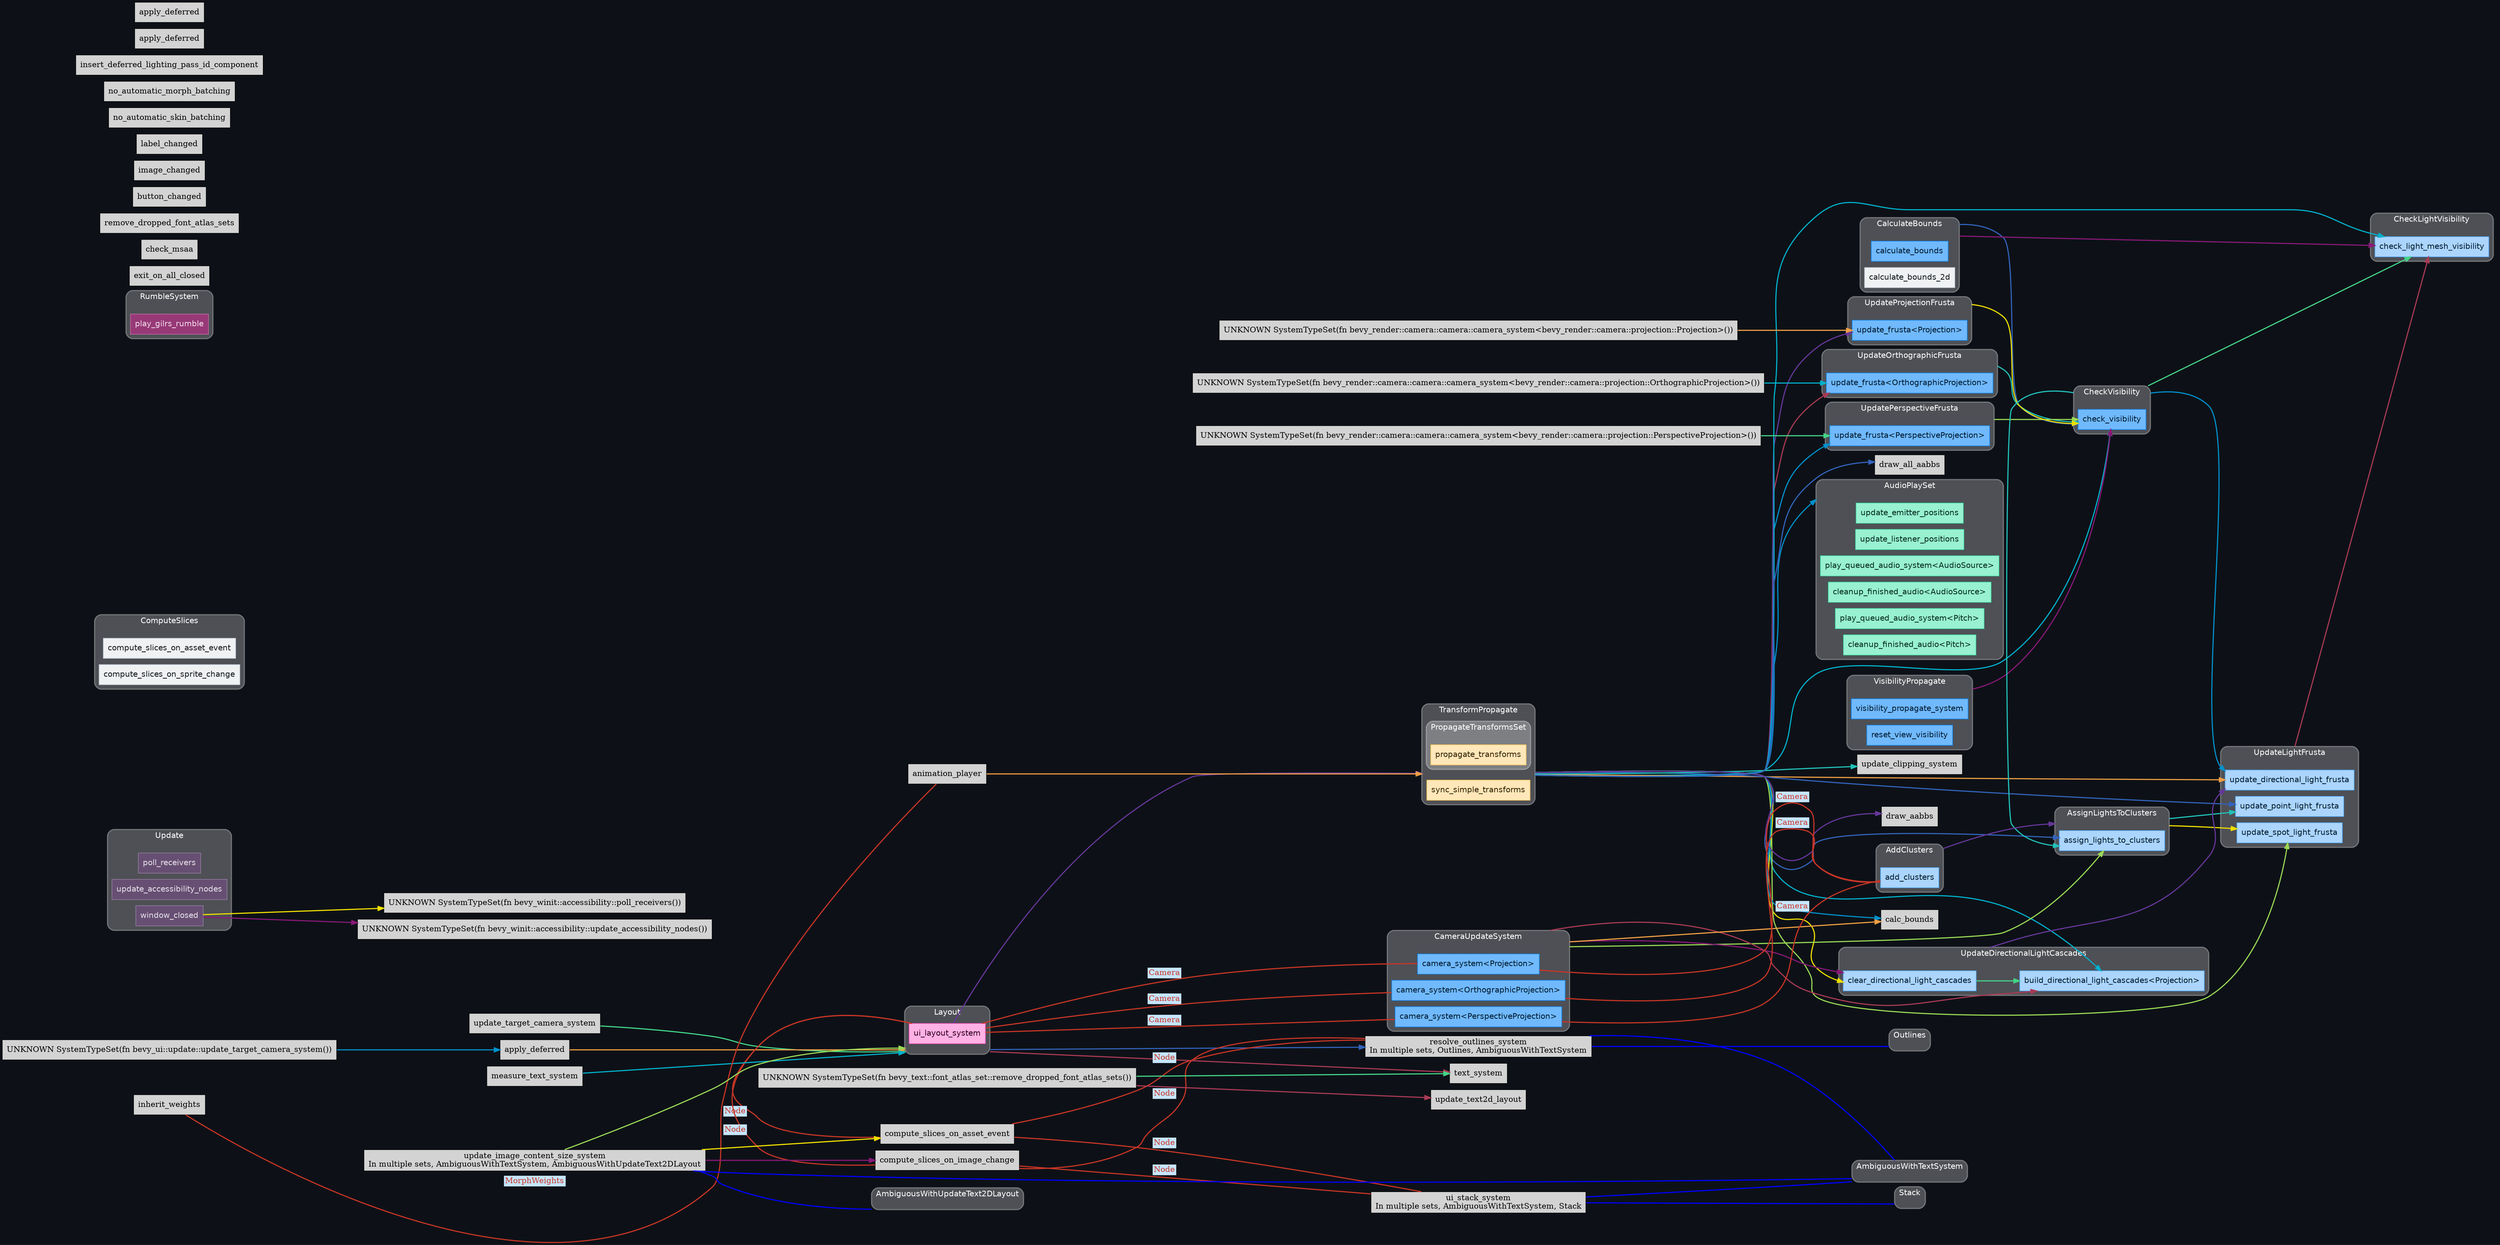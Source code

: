 digraph "" {
	"compound"="true";
	"splines"="spline";
	"rankdir"="LR";
	"bgcolor"="#0d1117";
	"fontname"="Helvetica";
	"nodesep"="0.15";
	edge ["penwidth"="2"];
	node ["shape"="box", "style"="filled"];
	subgraph "clusternode_Set(1)" {
		"style"="rounded,filled";
		"label"="TransformPropagate";
		"tooltip"="TransformPropagate";
		"fillcolor"="#ffffff44";
		"fontcolor"="#ffffff";
		"color"="#ffffff50";
		"penwidth"="2";
		"set_marker_node_Set(1)" ["style"="invis", "label"="", "height"="0", "shape"="point"]
		subgraph "clusternode_Set(0)" {
			"style"="rounded,filled";
			"label"="PropagateTransformsSet";
			"tooltip"="PropagateTransformsSet";
			"fillcolor"="#ffffff44";
			"fontcolor"="#ffffff";
			"color"="#ffffff50";
			"penwidth"="2";
			"set_marker_node_Set(0)" ["style"="invis", "label"="", "height"="0", "shape"="point"]
			"node_System(1)" ["label"="propagate_transforms", "tooltip"="bevy_transform::systems::propagate_transforms", "fillcolor"="#ffe7b9", "fontname"="Helvetica", "fontcolor"="#322100", "color"="#ffc453", "penwidth"="1"]
		}
		
		"node_System(0)" ["label"="sync_simple_transforms", "tooltip"="bevy_transform::systems::sync_simple_transforms", "fillcolor"="#ffe7b9", "fontname"="Helvetica", "fontcolor"="#322100", "color"="#ffc453", "penwidth"="1"]
	}
	
	subgraph "clusternode_Set(6)" {
		"style"="rounded,filled";
		"label"="Update";
		"tooltip"="Update";
		"fillcolor"="#ffffff44";
		"fontcolor"="#ffffff";
		"color"="#ffffff50";
		"penwidth"="2";
		"set_marker_node_Set(6)" ["style"="invis", "label"="", "height"="0", "shape"="point"]
		"node_System(3)" ["label"="poll_receivers", "tooltip"="bevy_winit::accessibility::poll_receivers", "fillcolor"="#664f72", "fontname"="Helvetica", "fontcolor"="#e6e0ea", "color"="#9980a6", "penwidth"="1"]
		"node_System(4)" ["label"="update_accessibility_nodes", "tooltip"="bevy_winit::accessibility::update_accessibility_nodes", "fillcolor"="#664f72", "fontname"="Helvetica", "fontcolor"="#e6e0ea", "color"="#9980a6", "penwidth"="1"]
		"node_System(5)" ["label"="window_closed", "tooltip"="bevy_winit::accessibility::window_closed", "fillcolor"="#664f72", "fontname"="Helvetica", "fontcolor"="#e6e0ea", "color"="#9980a6", "penwidth"="1"]
	}
	
	subgraph "clusternode_Set(10)" {
		"style"="rounded,filled";
		"label"="CameraUpdateSystem";
		"tooltip"="CameraUpdateSystem";
		"fillcolor"="#ffffff44";
		"fontcolor"="#ffffff";
		"color"="#ffffff50";
		"penwidth"="2";
		"set_marker_node_Set(10)" ["style"="invis", "label"="", "height"="0", "shape"="point"]
		"node_System(6)" ["label"="camera_system<Projection>", "tooltip"="bevy_render::camera::camera::camera_system<bevy_render::camera::projection::Projection>", "fillcolor"="#70b9fc", "fontname"="Helvetica", "fontcolor"="#011a31", "color"="#0c88f9", "penwidth"="1"]
		"node_System(7)" ["label"="camera_system<OrthographicProjection>", "tooltip"="bevy_render::camera::camera::camera_system<bevy_render::camera::projection::OrthographicProjection>", "fillcolor"="#70b9fc", "fontname"="Helvetica", "fontcolor"="#011a31", "color"="#0c88f9", "penwidth"="1"]
		"node_System(8)" ["label"="camera_system<PerspectiveProjection>", "tooltip"="bevy_render::camera::camera::camera_system<bevy_render::camera::projection::PerspectiveProjection>", "fillcolor"="#70b9fc", "fontname"="Helvetica", "fontcolor"="#011a31", "color"="#0c88f9", "penwidth"="1"]
	}
	
	subgraph "clusternode_Set(14)" {
		"style"="rounded,filled";
		"label"="CalculateBounds";
		"tooltip"="CalculateBounds";
		"fillcolor"="#ffffff44";
		"fontcolor"="#ffffff";
		"color"="#ffffff50";
		"penwidth"="2";
		"set_marker_node_Set(14)" ["style"="invis", "label"="", "height"="0", "shape"="point"]
		"node_System(9)" ["label"="calculate_bounds", "tooltip"="bevy_render::view::visibility::calculate_bounds", "fillcolor"="#70b9fc", "fontname"="Helvetica", "fontcolor"="#011a31", "color"="#0c88f9", "penwidth"="1"]
		"node_System(18)" ["label"="calculate_bounds_2d", "tooltip"="bevy_sprite::calculate_bounds_2d", "fillcolor"="#eff1f3", "fontname"="Helvetica", "fontcolor"="#15191d", "color"="#b4bec7", "penwidth"="1"]
	}
	
	subgraph "clusternode_Set(16)" {
		"style"="rounded,filled";
		"label"="UpdateOrthographicFrusta";
		"tooltip"="UpdateOrthographicFrusta";
		"fillcolor"="#ffffff44";
		"fontcolor"="#ffffff";
		"color"="#ffffff50";
		"penwidth"="2";
		"set_marker_node_Set(16)" ["style"="invis", "label"="", "height"="0", "shape"="point"]
		"node_System(10)" ["label"="update_frusta<OrthographicProjection>", "tooltip"="bevy_render::view::visibility::update_frusta<bevy_render::camera::projection::OrthographicProjection>", "fillcolor"="#70b9fc", "fontname"="Helvetica", "fontcolor"="#011a31", "color"="#0c88f9", "penwidth"="1"]
	}
	
	subgraph "clusternode_Set(19)" {
		"style"="rounded,filled";
		"label"="UpdatePerspectiveFrusta";
		"tooltip"="UpdatePerspectiveFrusta";
		"fillcolor"="#ffffff44";
		"fontcolor"="#ffffff";
		"color"="#ffffff50";
		"penwidth"="2";
		"set_marker_node_Set(19)" ["style"="invis", "label"="", "height"="0", "shape"="point"]
		"node_System(11)" ["label"="update_frusta<PerspectiveProjection>", "tooltip"="bevy_render::view::visibility::update_frusta<bevy_render::camera::projection::PerspectiveProjection>", "fillcolor"="#70b9fc", "fontname"="Helvetica", "fontcolor"="#011a31", "color"="#0c88f9", "penwidth"="1"]
	}
	
	subgraph "clusternode_Set(20)" {
		"style"="rounded,filled";
		"label"="UpdateProjectionFrusta";
		"tooltip"="UpdateProjectionFrusta";
		"fillcolor"="#ffffff44";
		"fontcolor"="#ffffff";
		"color"="#ffffff50";
		"penwidth"="2";
		"set_marker_node_Set(20)" ["style"="invis", "label"="", "height"="0", "shape"="point"]
		"node_System(12)" ["label"="update_frusta<Projection>", "tooltip"="bevy_render::view::visibility::update_frusta<bevy_render::camera::projection::Projection>", "fillcolor"="#70b9fc", "fontname"="Helvetica", "fontcolor"="#011a31", "color"="#0c88f9", "penwidth"="1"]
	}
	
	subgraph "clusternode_Set(22)" {
		"style"="rounded,filled";
		"label"="VisibilityPropagate";
		"tooltip"="VisibilityPropagate";
		"fillcolor"="#ffffff44";
		"fontcolor"="#ffffff";
		"color"="#ffffff50";
		"penwidth"="2";
		"set_marker_node_Set(22)" ["style"="invis", "label"="", "height"="0", "shape"="point"]
		"node_System(13)" ["label"="visibility_propagate_system", "tooltip"="bevy_render::view::visibility::visibility_propagate_system", "fillcolor"="#70b9fc", "fontname"="Helvetica", "fontcolor"="#011a31", "color"="#0c88f9", "penwidth"="1"]
		"node_System(14)" ["label"="reset_view_visibility", "tooltip"="bevy_render::view::visibility::reset_view_visibility", "fillcolor"="#70b9fc", "fontname"="Helvetica", "fontcolor"="#011a31", "color"="#0c88f9", "penwidth"="1"]
	}
	
	subgraph "clusternode_Set(25)" {
		"style"="rounded,filled";
		"label"="CheckVisibility";
		"tooltip"="CheckVisibility";
		"fillcolor"="#ffffff44";
		"fontcolor"="#ffffff";
		"color"="#ffffff50";
		"penwidth"="2";
		"set_marker_node_Set(25)" ["style"="invis", "label"="", "height"="0", "shape"="point"]
		"node_System(15)" ["label"="check_visibility", "tooltip"="bevy_render::view::visibility::check_visibility", "fillcolor"="#70b9fc", "fontname"="Helvetica", "fontcolor"="#011a31", "color"="#0c88f9", "penwidth"="1"]
	}
	
	subgraph "clusternode_Set(30)" {
		"style"="rounded,filled";
		"label"="ComputeSlices";
		"tooltip"="ComputeSlices";
		"fillcolor"="#ffffff44";
		"fontcolor"="#ffffff";
		"color"="#ffffff50";
		"penwidth"="2";
		"set_marker_node_Set(30)" ["style"="invis", "label"="", "height"="0", "shape"="point"]
		"node_System(19)" ["label"="compute_slices_on_asset_event", "tooltip"="bevy_sprite::texture_slice::computed_slices::compute_slices_on_asset_event", "fillcolor"="#eff1f3", "fontname"="Helvetica", "fontcolor"="#15191d", "color"="#b4bec7", "penwidth"="1"]
		"node_System(20)" ["label"="compute_slices_on_sprite_change", "tooltip"="bevy_sprite::texture_slice::computed_slices::compute_slices_on_sprite_change", "fillcolor"="#eff1f3", "fontname"="Helvetica", "fontcolor"="#15191d", "color"="#b4bec7", "penwidth"="1"]
	}
	
	subgraph "clusternode_Set(35)" {
		"style"="rounded,filled";
		"label"="Layout";
		"tooltip"="Layout";
		"fillcolor"="#ffffff44";
		"fontcolor"="#ffffff";
		"color"="#ffffff50";
		"penwidth"="2";
		"set_marker_node_Set(35)" ["style"="invis", "label"="", "height"="0", "shape"="point"]
		"node_System(25)" ["label"="ui_layout_system", "tooltip"="bevy_ui::layout::ui_layout_system", "fillcolor"="#ffb1e5", "fontname"="Helvetica", "fontcolor"="#320021", "color"="#ff4bc2", "penwidth"="1"]
	}
	
	subgraph "clusternode_Set(39)" {
		"style"="rounded,filled";
		"label"="Outlines";
		"tooltip"="Outlines";
		"fillcolor"="#ffffff44";
		"fontcolor"="#ffffff";
		"color"="#ffffff50";
		"penwidth"="2";
		"set_marker_node_Set(39)" ["style"="invis", "label"="", "height"="0", "shape"="point"]
	}
	
	subgraph "clusternode_Set(40)" {
		"style"="rounded,filled";
		"label"="AmbiguousWithTextSystem";
		"tooltip"="AmbiguousWithTextSystem";
		"fillcolor"="#ffffff44";
		"fontcolor"="#ffffff";
		"color"="#ffffff50";
		"penwidth"="2";
		"set_marker_node_Set(40)" ["style"="invis", "label"="", "height"="0", "shape"="point"]
	}
	
	subgraph "clusternode_Set(43)" {
		"style"="rounded,filled";
		"label"="Stack";
		"tooltip"="Stack";
		"fillcolor"="#ffffff44";
		"fontcolor"="#ffffff";
		"color"="#ffffff50";
		"penwidth"="2";
		"set_marker_node_Set(43)" ["style"="invis", "label"="", "height"="0", "shape"="point"]
	}
	
	subgraph "clusternode_Set(45)" {
		"style"="rounded,filled";
		"label"="AmbiguousWithUpdateText2DLayout";
		"tooltip"="AmbiguousWithUpdateText2DLayout";
		"fillcolor"="#ffffff44";
		"fontcolor"="#ffffff";
		"color"="#ffffff50";
		"penwidth"="2";
		"set_marker_node_Set(45)" ["style"="invis", "label"="", "height"="0", "shape"="point"]
	}
	
	subgraph "clusternode_Set(56)" {
		"style"="rounded,filled";
		"label"="AddClusters";
		"tooltip"="AddClusters";
		"fillcolor"="#ffffff44";
		"fontcolor"="#ffffff";
		"color"="#ffffff50";
		"penwidth"="2";
		"set_marker_node_Set(56)" ["style"="invis", "label"="", "height"="0", "shape"="point"]
		"node_System(40)" ["label"="add_clusters", "tooltip"="bevy_pbr::light::add_clusters", "fillcolor"="#abd5fc", "fontname"="Helvetica", "fontcolor"="#011a31", "color"="#48a3f8", "penwidth"="1"]
	}
	
	subgraph "clusternode_Set(57)" {
		"style"="rounded,filled";
		"label"="AssignLightsToClusters";
		"tooltip"="AssignLightsToClusters";
		"fillcolor"="#ffffff44";
		"fontcolor"="#ffffff";
		"color"="#ffffff50";
		"penwidth"="2";
		"set_marker_node_Set(57)" ["style"="invis", "label"="", "height"="0", "shape"="point"]
		"node_System(41)" ["label"="assign_lights_to_clusters", "tooltip"="bevy_pbr::light::assign_lights_to_clusters", "fillcolor"="#abd5fc", "fontname"="Helvetica", "fontcolor"="#011a31", "color"="#48a3f8", "penwidth"="1"]
	}
	
	subgraph "clusternode_Set(61)" {
		"style"="rounded,filled";
		"label"="UpdateDirectionalLightCascades";
		"tooltip"="UpdateDirectionalLightCascades";
		"fillcolor"="#ffffff44";
		"fontcolor"="#ffffff";
		"color"="#ffffff50";
		"penwidth"="2";
		"set_marker_node_Set(61)" ["style"="invis", "label"="", "height"="0", "shape"="point"]
		"node_System(42)" ["label"="clear_directional_light_cascades", "tooltip"="bevy_pbr::light::clear_directional_light_cascades", "fillcolor"="#abd5fc", "fontname"="Helvetica", "fontcolor"="#011a31", "color"="#48a3f8", "penwidth"="1"]
		"node_System(43)" ["label"="build_directional_light_cascades<Projection>", "tooltip"="bevy_pbr::light::build_directional_light_cascades<bevy_render::camera::projection::Projection>", "fillcolor"="#abd5fc", "fontname"="Helvetica", "fontcolor"="#011a31", "color"="#48a3f8", "penwidth"="1"]
	}
	
	subgraph "clusternode_Set(64)" {
		"style"="rounded,filled";
		"label"="UpdateLightFrusta";
		"tooltip"="UpdateLightFrusta";
		"fillcolor"="#ffffff44";
		"fontcolor"="#ffffff";
		"color"="#ffffff50";
		"penwidth"="2";
		"set_marker_node_Set(64)" ["style"="invis", "label"="", "height"="0", "shape"="point"]
		"node_System(44)" ["label"="update_directional_light_frusta", "tooltip"="bevy_pbr::light::update_directional_light_frusta", "fillcolor"="#abd5fc", "fontname"="Helvetica", "fontcolor"="#011a31", "color"="#48a3f8", "penwidth"="1"]
		"node_System(45)" ["label"="update_point_light_frusta", "tooltip"="bevy_pbr::light::update_point_light_frusta", "fillcolor"="#abd5fc", "fontname"="Helvetica", "fontcolor"="#011a31", "color"="#48a3f8", "penwidth"="1"]
		"node_System(46)" ["label"="update_spot_light_frusta", "tooltip"="bevy_pbr::light::update_spot_light_frusta", "fillcolor"="#abd5fc", "fontname"="Helvetica", "fontcolor"="#011a31", "color"="#48a3f8", "penwidth"="1"]
	}
	
	subgraph "clusternode_Set(68)" {
		"style"="rounded,filled";
		"label"="CheckLightVisibility";
		"tooltip"="CheckLightVisibility";
		"fillcolor"="#ffffff44";
		"fontcolor"="#ffffff";
		"color"="#ffffff50";
		"penwidth"="2";
		"set_marker_node_Set(68)" ["style"="invis", "label"="", "height"="0", "shape"="point"]
		"node_System(47)" ["label"="check_light_mesh_visibility", "tooltip"="bevy_pbr::light::check_light_mesh_visibility", "fillcolor"="#abd5fc", "fontname"="Helvetica", "fontcolor"="#011a31", "color"="#48a3f8", "penwidth"="1"]
	}
	
	subgraph "clusternode_Set(70)" {
		"style"="rounded,filled";
		"label"="AudioPlaySet";
		"tooltip"="AudioPlaySet";
		"fillcolor"="#ffffff44";
		"fontcolor"="#ffffff";
		"color"="#ffffff50";
		"penwidth"="2";
		"set_marker_node_Set(70)" ["style"="invis", "label"="", "height"="0", "shape"="point"]
		"node_System(49)" ["label"="update_emitter_positions", "tooltip"="bevy_audio::audio_output::update_emitter_positions", "fillcolor"="#98f1d1", "fontname"="Helvetica", "fontcolor"="#062c1e", "color"="#3ee4a8", "penwidth"="1"]
		"node_System(50)" ["label"="update_listener_positions", "tooltip"="bevy_audio::audio_output::update_listener_positions", "fillcolor"="#98f1d1", "fontname"="Helvetica", "fontcolor"="#062c1e", "color"="#3ee4a8", "penwidth"="1"]
		"node_System(51)" ["label"="play_queued_audio_system<AudioSource>", "tooltip"="bevy_audio::audio_output::play_queued_audio_system<bevy_audio::audio_source::AudioSource>", "fillcolor"="#98f1d1", "fontname"="Helvetica", "fontcolor"="#062c1e", "color"="#3ee4a8", "penwidth"="1"]
		"node_System(52)" ["label"="cleanup_finished_audio<AudioSource>", "tooltip"="bevy_audio::audio_output::cleanup_finished_audio<bevy_audio::audio_source::AudioSource>", "fillcolor"="#98f1d1", "fontname"="Helvetica", "fontcolor"="#062c1e", "color"="#3ee4a8", "penwidth"="1"]
		"node_System(53)" ["label"="play_queued_audio_system<Pitch>", "tooltip"="bevy_audio::audio_output::play_queued_audio_system<bevy_audio::pitch::Pitch>", "fillcolor"="#98f1d1", "fontname"="Helvetica", "fontcolor"="#062c1e", "color"="#3ee4a8", "penwidth"="1"]
		"node_System(54)" ["label"="cleanup_finished_audio<Pitch>", "tooltip"="bevy_audio::audio_output::cleanup_finished_audio<bevy_audio::pitch::Pitch>", "fillcolor"="#98f1d1", "fontname"="Helvetica", "fontcolor"="#062c1e", "color"="#3ee4a8", "penwidth"="1"]
	}
	
	subgraph "clusternode_Set(78)" {
		"style"="rounded,filled";
		"label"="RumbleSystem";
		"tooltip"="RumbleSystem";
		"fillcolor"="#ffffff44";
		"fontcolor"="#ffffff";
		"color"="#ffffff50";
		"penwidth"="2";
		"set_marker_node_Set(78)" ["style"="invis", "label"="", "height"="0", "shape"="point"]
		"node_System(55)" ["label"="play_gilrs_rumble", "tooltip"="bevy_gilrs::rumble::play_gilrs_rumble", "fillcolor"="#973977", "fontname"="Helvetica", "fontcolor"="#f1d9e9", "color"="#c86da9", "penwidth"="1"]
	}
	
	"node_System(2)" ["label"="exit_on_all_closed", "tooltip"="bevy_window::system::exit_on_all_closed"]
	"node_System(16)" ["label"="inherit_weights", "tooltip"="bevy_render::mesh::morph::inherit_weights"]
	"node_System(17)" ["label"="check_msaa", "tooltip"="bevy_core_pipeline::core_3d::check_msaa"]
	"node_System(21)" ["label"="update_text2d_layout", "tooltip"="bevy_text::text2d::update_text2d_layout"]
	"node_System(22)" ["label"="remove_dropped_font_atlas_sets", "tooltip"="bevy_text::font_atlas_set::remove_dropped_font_atlas_sets"]
	"node_System(23)" ["label"="update_target_camera_system", "tooltip"="bevy_ui::update::update_target_camera_system"]
	"node_System(24)" ["label"="apply_deferred", "tooltip"="bevy_ecs::schedule::executor::apply_deferred"]
	"node_System(28)" ["label"="update_clipping_system", "tooltip"="bevy_ui::update::update_clipping_system"]
	"node_System(30)" ["label"="compute_slices_on_asset_event", "tooltip"="bevy_ui::texture_slice::compute_slices_on_asset_event"]
	"node_System(31)" ["label"="compute_slices_on_image_change", "tooltip"="bevy_ui::texture_slice::compute_slices_on_image_change"]
	"node_System(32)" ["label"="measure_text_system", "tooltip"="bevy_ui::widget::text::measure_text_system"]
	"node_System(33)" ["label"="text_system", "tooltip"="bevy_ui::widget::text::text_system"]
	"node_System(34)" ["label"="calc_bounds", "tooltip"="bevy_ui::accessibility::calc_bounds"]
	"node_System(35)" ["label"="button_changed", "tooltip"="bevy_ui::accessibility::button_changed"]
	"node_System(36)" ["label"="image_changed", "tooltip"="bevy_ui::accessibility::image_changed"]
	"node_System(37)" ["label"="label_changed", "tooltip"="bevy_ui::accessibility::label_changed"]
	"node_System(38)" ["label"="no_automatic_skin_batching", "tooltip"="bevy_pbr::render::skin::no_automatic_skin_batching"]
	"node_System(39)" ["label"="no_automatic_morph_batching", "tooltip"="bevy_pbr::render::morph::no_automatic_morph_batching"]
	"node_System(48)" ["label"="insert_deferred_lighting_pass_id_component", "tooltip"="bevy_pbr::deferred::insert_deferred_lighting_pass_id_component"]
	"node_System(56)" ["label"="animation_player", "tooltip"="bevy_animation::animation_player"]
	"node_System(57)" ["label"="draw_aabbs", "tooltip"="bevy_gizmos::aabb::draw_aabbs"]
	"node_System(58)" ["label"="draw_all_aabbs", "tooltip"="bevy_gizmos::aabb::draw_all_aabbs"]
	"node_System(59)" ["label"="apply_deferred", "tooltip"="bevy_ecs::schedule::executor::apply_deferred"]
	"node_System(60)" ["label"="apply_deferred", "tooltip"="bevy_ecs::schedule::executor::apply_deferred"]
	"node_System(26)" -> "set_marker_node_Set(39)" ["dir"="none", "color"="blue", "lhead"="clusternode_Set(39)"]
	"node_System(26)" -> "set_marker_node_Set(40)" ["dir"="none", "color"="blue", "lhead"="clusternode_Set(40)"]
	"node_System(26)" ["label"="resolve_outlines_system
In multiple sets, Outlines, AmbiguousWithTextSystem", "tooltip"="bevy_ui::layout::resolve_outlines_system"]
	"node_System(27)" -> "set_marker_node_Set(40)" ["dir"="none", "color"="blue", "lhead"="clusternode_Set(40)"]
	"node_System(27)" -> "set_marker_node_Set(43)" ["dir"="none", "color"="blue", "lhead"="clusternode_Set(43)"]
	"node_System(27)" ["label"="ui_stack_system
In multiple sets, AmbiguousWithTextSystem, Stack", "tooltip"="bevy_ui::stack::ui_stack_system"]
	"node_System(29)" -> "set_marker_node_Set(40)" ["dir"="none", "color"="blue", "lhead"="clusternode_Set(40)"]
	"node_System(29)" -> "set_marker_node_Set(45)" ["dir"="none", "color"="blue", "lhead"="clusternode_Set(45)"]
	"node_System(29)" ["label"="update_image_content_size_system
In multiple sets, AmbiguousWithTextSystem, AmbiguousWithUpdateText2DLayout", "tooltip"="bevy_ui::widget::image::update_image_content_size_system"]
	"node_System(5)" -> "UNKNOWN SystemTypeSet(fn bevy_winit::accessibility::poll_receivers())" ["lhead"="", "ltail"="", "tooltip"="window_closed → SystemTypeSet(poll_receivers())", "color"="#eede00"]
	"node_System(5)" -> "UNKNOWN SystemTypeSet(fn bevy_winit::accessibility::update_accessibility_nodes())" ["lhead"="", "ltail"="", "tooltip"="window_closed → SystemTypeSet(update_accessibility_nodes())", "color"="#881877"]
	"UNKNOWN SystemTypeSet(fn bevy_render::camera::camera::camera_system<bevy_render::camera::projection::OrthographicProjection>())" -> "node_System(10)" ["lhead"="", "ltail"="", "tooltip"="SystemTypeSet(camera_system<OrthographicProjection>()) → update_frusta<OrthographicProjection>", "color"="#00b0cc"]
	"set_marker_node_Set(1)" -> "node_System(10)" ["lhead"="", "ltail"="clusternode_Set(1)", "tooltip"="TransformPropagate → update_frusta<OrthographicProjection>", "color"="#aa3a55"]
	"UNKNOWN SystemTypeSet(fn bevy_render::camera::camera::camera_system<bevy_render::camera::projection::PerspectiveProjection>())" -> "node_System(11)" ["lhead"="", "ltail"="", "tooltip"="SystemTypeSet(camera_system<PerspectiveProjection>()) → update_frusta<PerspectiveProjection>", "color"="#44d488"]
	"set_marker_node_Set(1)" -> "node_System(11)" ["lhead"="", "ltail"="clusternode_Set(1)", "tooltip"="TransformPropagate → update_frusta<PerspectiveProjection>", "color"="#0090cc"]
	"UNKNOWN SystemTypeSet(fn bevy_render::camera::camera::camera_system<bevy_render::camera::projection::Projection>())" -> "node_System(12)" ["lhead"="", "ltail"="", "tooltip"="SystemTypeSet(camera_system<Projection>()) → update_frusta<Projection>", "color"="#ee9e44"]
	"set_marker_node_Set(1)" -> "node_System(12)" ["lhead"="", "ltail"="clusternode_Set(1)", "tooltip"="TransformPropagate → update_frusta<Projection>", "color"="#663699"]
	"set_marker_node_Set(14)" -> "node_System(15)" ["lhead"="", "ltail"="clusternode_Set(14)", "tooltip"="CalculateBounds → check_visibility", "color"="#3363bb"]
	"set_marker_node_Set(16)" -> "node_System(15)" ["lhead"="", "ltail"="clusternode_Set(16)", "tooltip"="UpdateOrthographicFrusta → check_visibility", "color"="#22c2bb"]
	"set_marker_node_Set(19)" -> "node_System(15)" ["lhead"="", "ltail"="clusternode_Set(19)", "tooltip"="UpdatePerspectiveFrusta → check_visibility", "color"="#99d955"]
	"set_marker_node_Set(20)" -> "node_System(15)" ["lhead"="", "ltail"="clusternode_Set(20)", "tooltip"="UpdateProjectionFrusta → check_visibility", "color"="#eede00"]
	"set_marker_node_Set(22)" -> "node_System(15)" ["lhead"="", "ltail"="clusternode_Set(22)", "tooltip"="VisibilityPropagate → check_visibility", "color"="#881877"]
	"set_marker_node_Set(1)" -> "node_System(15)" ["lhead"="", "ltail"="clusternode_Set(1)", "tooltip"="TransformPropagate → check_visibility", "color"="#00b0cc"]
	"UNKNOWN SystemTypeSet(fn bevy_text::font_atlas_set::remove_dropped_font_atlas_sets())" -> "node_System(21)" ["lhead"="", "ltail"="", "tooltip"="SystemTypeSet(remove_dropped_font_atlas_sets()) → update_text2d_layout", "color"="#aa3a55"]
	"node_System(23)" -> "set_marker_node_Set(35)" ["lhead"="clusternode_Set(35)", "ltail"="", "tooltip"="update_target_camera_system → Layout", "color"="#44d488"]
	"UNKNOWN SystemTypeSet(fn bevy_ui::update::update_target_camera_system())" -> "node_System(24)" ["lhead"="", "ltail"="", "tooltip"="SystemTypeSet(update_target_camera_system()) → apply_deferred", "color"="#0090cc"]
	"node_System(24)" -> "set_marker_node_Set(35)" ["lhead"="clusternode_Set(35)", "ltail"="", "tooltip"="apply_deferred → Layout", "color"="#ee9e44"]
	"node_System(25)" -> "set_marker_node_Set(1)" ["lhead"="clusternode_Set(1)", "ltail"="", "tooltip"="ui_layout_system → TransformPropagate", "color"="#663699"]
	"set_marker_node_Set(35)" -> "node_System(26)" ["lhead"="", "ltail"="clusternode_Set(35)", "tooltip"="Layout → resolve_outlines_system", "color"="#3363bb"]
	"set_marker_node_Set(1)" -> "node_System(28)" ["lhead"="", "ltail"="clusternode_Set(1)", "tooltip"="TransformPropagate → update_clipping_system", "color"="#22c2bb"]
	"node_System(29)" -> "set_marker_node_Set(35)" ["lhead"="clusternode_Set(35)", "ltail"="", "tooltip"="update_image_content_size_system → Layout", "color"="#99d955"]
	"node_System(29)" -> "node_System(30)" ["lhead"="", "ltail"="", "tooltip"="update_image_content_size_system → compute_slices_on_asset_event", "color"="#eede00"]
	"node_System(29)" -> "node_System(31)" ["lhead"="", "ltail"="", "tooltip"="update_image_content_size_system → compute_slices_on_image_change", "color"="#881877"]
	"node_System(32)" -> "set_marker_node_Set(35)" ["lhead"="clusternode_Set(35)", "ltail"="", "tooltip"="measure_text_system → Layout", "color"="#00b0cc"]
	"set_marker_node_Set(35)" -> "node_System(33)" ["lhead"="", "ltail"="clusternode_Set(35)", "tooltip"="Layout → text_system", "color"="#aa3a55"]
	"UNKNOWN SystemTypeSet(fn bevy_text::font_atlas_set::remove_dropped_font_atlas_sets())" -> "node_System(33)" ["lhead"="", "ltail"="", "tooltip"="SystemTypeSet(remove_dropped_font_atlas_sets()) → text_system", "color"="#44d488"]
	"set_marker_node_Set(1)" -> "node_System(34)" ["lhead"="", "ltail"="clusternode_Set(1)", "tooltip"="TransformPropagate → calc_bounds", "color"="#0090cc"]
	"set_marker_node_Set(10)" -> "node_System(34)" ["lhead"="", "ltail"="clusternode_Set(10)", "tooltip"="CameraUpdateSystem → calc_bounds", "color"="#ee9e44"]
	"set_marker_node_Set(56)" -> "set_marker_node_Set(57)" ["lhead"="clusternode_Set(57)", "ltail"="clusternode_Set(56)", "tooltip"="AddClusters → AssignLightsToClusters", "color"="#663699"]
	"set_marker_node_Set(1)" -> "node_System(41)" ["lhead"="", "ltail"="clusternode_Set(1)", "tooltip"="TransformPropagate → assign_lights_to_clusters", "color"="#3363bb"]
	"set_marker_node_Set(25)" -> "node_System(41)" ["lhead"="", "ltail"="clusternode_Set(25)", "tooltip"="CheckVisibility → assign_lights_to_clusters", "color"="#22c2bb"]
	"set_marker_node_Set(10)" -> "node_System(41)" ["lhead"="", "ltail"="clusternode_Set(10)", "tooltip"="CameraUpdateSystem → assign_lights_to_clusters", "color"="#99d955"]
	"set_marker_node_Set(1)" -> "node_System(42)" ["lhead"="", "ltail"="clusternode_Set(1)", "tooltip"="TransformPropagate → clear_directional_light_cascades", "color"="#eede00"]
	"set_marker_node_Set(10)" -> "node_System(42)" ["lhead"="", "ltail"="clusternode_Set(10)", "tooltip"="CameraUpdateSystem → clear_directional_light_cascades", "color"="#881877"]
	"set_marker_node_Set(1)" -> "node_System(43)" ["lhead"="", "ltail"="clusternode_Set(1)", "tooltip"="TransformPropagate → build_directional_light_cascades<Projection>", "color"="#00b0cc"]
	"set_marker_node_Set(10)" -> "node_System(43)" ["lhead"="", "ltail"="clusternode_Set(10)", "tooltip"="CameraUpdateSystem → build_directional_light_cascades<Projection>", "color"="#aa3a55"]
	"node_System(42)" -> "node_System(43)" ["lhead"="", "ltail"="", "tooltip"="clear_directional_light_cascades → build_directional_light_cascades<Projection>", "color"="#44d488"]
	"set_marker_node_Set(25)" -> "node_System(44)" ["lhead"="", "ltail"="clusternode_Set(25)", "tooltip"="CheckVisibility → update_directional_light_frusta", "color"="#0090cc"]
	"set_marker_node_Set(1)" -> "node_System(44)" ["lhead"="", "ltail"="clusternode_Set(1)", "tooltip"="TransformPropagate → update_directional_light_frusta", "color"="#ee9e44"]
	"set_marker_node_Set(61)" -> "node_System(44)" ["lhead"="", "ltail"="clusternode_Set(61)", "tooltip"="UpdateDirectionalLightCascades → update_directional_light_frusta", "color"="#663699"]
	"set_marker_node_Set(1)" -> "node_System(45)" ["lhead"="", "ltail"="clusternode_Set(1)", "tooltip"="TransformPropagate → update_point_light_frusta", "color"="#3363bb"]
	"set_marker_node_Set(57)" -> "node_System(45)" ["lhead"="", "ltail"="clusternode_Set(57)", "tooltip"="AssignLightsToClusters → update_point_light_frusta", "color"="#22c2bb"]
	"set_marker_node_Set(1)" -> "node_System(46)" ["lhead"="", "ltail"="clusternode_Set(1)", "tooltip"="TransformPropagate → update_spot_light_frusta", "color"="#99d955"]
	"set_marker_node_Set(57)" -> "node_System(46)" ["lhead"="", "ltail"="clusternode_Set(57)", "tooltip"="AssignLightsToClusters → update_spot_light_frusta", "color"="#eede00"]
	"set_marker_node_Set(14)" -> "node_System(47)" ["lhead"="", "ltail"="clusternode_Set(14)", "tooltip"="CalculateBounds → check_light_mesh_visibility", "color"="#881877"]
	"set_marker_node_Set(1)" -> "node_System(47)" ["lhead"="", "ltail"="clusternode_Set(1)", "tooltip"="TransformPropagate → check_light_mesh_visibility", "color"="#00b0cc"]
	"set_marker_node_Set(64)" -> "node_System(47)" ["lhead"="", "ltail"="clusternode_Set(64)", "tooltip"="UpdateLightFrusta → check_light_mesh_visibility", "color"="#aa3a55"]
	"set_marker_node_Set(25)" -> "node_System(47)" ["lhead"="", "ltail"="clusternode_Set(25)", "tooltip"="CheckVisibility → check_light_mesh_visibility", "color"="#44d488"]
	"set_marker_node_Set(1)" -> "set_marker_node_Set(70)" ["lhead"="clusternode_Set(70)", "ltail"="clusternode_Set(1)", "tooltip"="TransformPropagate → AudioPlaySet", "color"="#0090cc"]
	"node_System(56)" -> "set_marker_node_Set(1)" ["lhead"="clusternode_Set(1)", "ltail"="", "tooltip"="animation_player → TransformPropagate", "color"="#ee9e44"]
	"set_marker_node_Set(1)" -> "node_System(57)" ["lhead"="", "ltail"="clusternode_Set(1)", "tooltip"="TransformPropagate → draw_aabbs", "color"="#663699"]
	"set_marker_node_Set(1)" -> "node_System(58)" ["lhead"="", "ltail"="clusternode_Set(1)", "tooltip"="TransformPropagate → draw_all_aabbs", "color"="#3363bb"]
	"node_System(25)" -> "node_System(6)" ["dir"="none", "constraint"="false", "color"="#c93526", "fontcolor"="#c93526", "label"=<<table border="0" cellborder="0"><tr><td bgcolor="#c6e6ff">Camera</td></tr></table>>, "labeltooltip"="ui_layout_system — camera_system<Projection>"]
	"node_System(25)" -> "node_System(7)" ["dir"="none", "constraint"="false", "color"="#c93526", "fontcolor"="#c93526", "label"=<<table border="0" cellborder="0"><tr><td bgcolor="#c6e6ff">Camera</td></tr></table>>, "labeltooltip"="ui_layout_system — camera_system<OrthographicProjection>"]
	"node_System(25)" -> "node_System(8)" ["dir"="none", "constraint"="false", "color"="#c93526", "fontcolor"="#c93526", "label"=<<table border="0" cellborder="0"><tr><td bgcolor="#c6e6ff">Camera</td></tr></table>>, "labeltooltip"="ui_layout_system — camera_system<PerspectiveProjection>"]
	"node_System(27)" -> "node_System(30)" ["dir"="none", "constraint"="false", "color"="#c93526", "fontcolor"="#c93526", "label"=<<table border="0" cellborder="0"><tr><td bgcolor="#c6e6ff">Node</td></tr></table>>, "labeltooltip"="ui_stack_system — compute_slices_on_asset_event"]
	"node_System(27)" -> "node_System(31)" ["dir"="none", "constraint"="false", "color"="#c93526", "fontcolor"="#c93526", "label"=<<table border="0" cellborder="0"><tr><td bgcolor="#c6e6ff">Node</td></tr></table>>, "labeltooltip"="ui_stack_system — compute_slices_on_image_change"]
	"node_System(30)" -> "node_System(25)" ["dir"="none", "constraint"="false", "color"="#c93526", "fontcolor"="#c93526", "label"=<<table border="0" cellborder="0"><tr><td bgcolor="#c6e6ff">Node</td></tr></table>>, "labeltooltip"="compute_slices_on_asset_event — ui_layout_system"]
	"node_System(30)" -> "node_System(26)" ["dir"="none", "constraint"="false", "color"="#c93526", "fontcolor"="#c93526", "label"=<<table border="0" cellborder="0"><tr><td bgcolor="#c6e6ff">Node</td></tr></table>>, "labeltooltip"="compute_slices_on_asset_event — resolve_outlines_system"]
	"node_System(31)" -> "node_System(25)" ["dir"="none", "constraint"="false", "color"="#c93526", "fontcolor"="#c93526", "label"=<<table border="0" cellborder="0"><tr><td bgcolor="#c6e6ff">Node</td></tr></table>>, "labeltooltip"="compute_slices_on_image_change — ui_layout_system"]
	"node_System(31)" -> "node_System(26)" ["dir"="none", "constraint"="false", "color"="#c93526", "fontcolor"="#c93526", "label"=<<table border="0" cellborder="0"><tr><td bgcolor="#c6e6ff">Node</td></tr></table>>, "labeltooltip"="compute_slices_on_image_change — resolve_outlines_system"]
	"node_System(40)" -> "node_System(6)" ["dir"="none", "constraint"="false", "color"="#c93526", "fontcolor"="#c93526", "label"=<<table border="0" cellborder="0"><tr><td bgcolor="#c6e6ff">Camera</td></tr></table>>, "labeltooltip"="add_clusters — camera_system<Projection>"]
	"node_System(40)" -> "node_System(7)" ["dir"="none", "constraint"="false", "color"="#c93526", "fontcolor"="#c93526", "label"=<<table border="0" cellborder="0"><tr><td bgcolor="#c6e6ff">Camera</td></tr></table>>, "labeltooltip"="add_clusters — camera_system<OrthographicProjection>"]
	"node_System(40)" -> "node_System(8)" ["dir"="none", "constraint"="false", "color"="#c93526", "fontcolor"="#c93526", "label"=<<table border="0" cellborder="0"><tr><td bgcolor="#c6e6ff">Camera</td></tr></table>>, "labeltooltip"="add_clusters — camera_system<PerspectiveProjection>"]
	"node_System(56)" -> "node_System(16)" ["dir"="none", "constraint"="false", "color"="#c93526", "fontcolor"="#c93526", "label"=<<table border="0" cellborder="0"><tr><td bgcolor="#c6e6ff">MorphWeights</td></tr></table>>, "labeltooltip"="animation_player — inherit_weights"]
}
